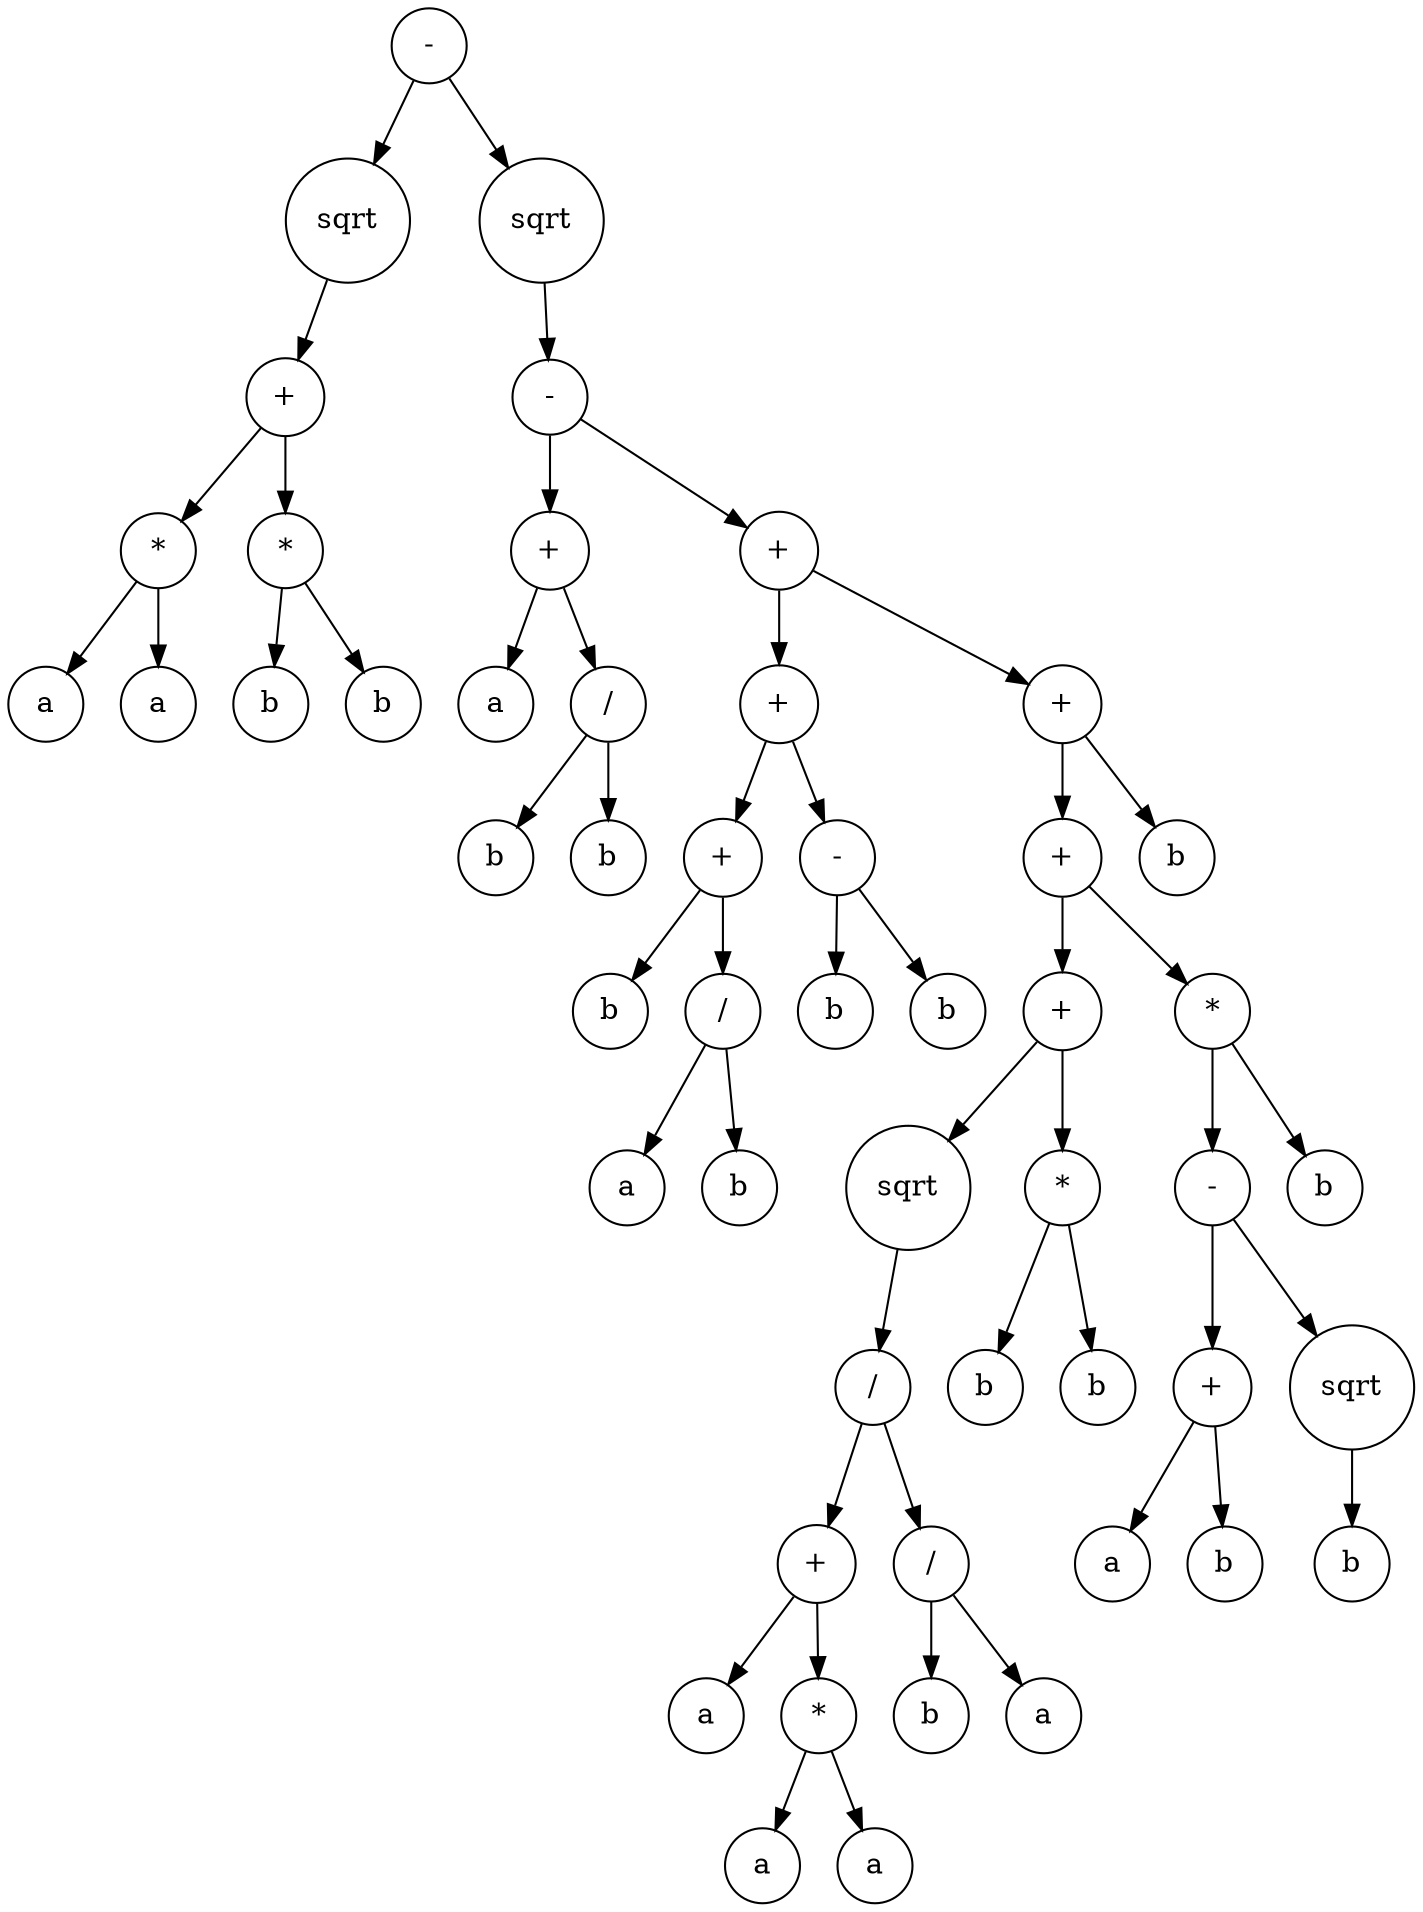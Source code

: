 digraph g {
graph [ordering=out];
node [shape=circle];
n[label = "-"];
n0[label = "sqrt"];
n00[label = "+"];
n000[label = "*"];
n0000[label = "a"];
n000 -> n0000;
n0001[label = "a"];
n000 -> n0001;
n00 -> n000;
n001[label = "*"];
n0010[label = "b"];
n001 -> n0010;
n0011[label = "b"];
n001 -> n0011;
n00 -> n001;
n0 -> n00;
n -> n0;
n1[label = "sqrt"];
n10[label = "-"];
n100[label = "+"];
n1000[label = "a"];
n100 -> n1000;
n1001[label = "/"];
n10010[label = "b"];
n1001 -> n10010;
n10011[label = "b"];
n1001 -> n10011;
n100 -> n1001;
n10 -> n100;
n101[label = "+"];
n1010[label = "+"];
n10100[label = "+"];
n101000[label = "b"];
n10100 -> n101000;
n101001[label = "/"];
n1010010[label = "a"];
n101001 -> n1010010;
n1010011[label = "b"];
n101001 -> n1010011;
n10100 -> n101001;
n1010 -> n10100;
n10101[label = "-"];
n101010[label = "b"];
n10101 -> n101010;
n101011[label = "b"];
n10101 -> n101011;
n1010 -> n10101;
n101 -> n1010;
n1011[label = "+"];
n10110[label = "+"];
n101100[label = "+"];
n1011000[label = "sqrt"];
n10110000[label = "/"];
n101100000[label = "+"];
n1011000000[label = "a"];
n101100000 -> n1011000000;
n1011000001[label = "*"];
n10110000010[label = "a"];
n1011000001 -> n10110000010;
n10110000011[label = "a"];
n1011000001 -> n10110000011;
n101100000 -> n1011000001;
n10110000 -> n101100000;
n101100001[label = "/"];
n1011000010[label = "b"];
n101100001 -> n1011000010;
n1011000011[label = "a"];
n101100001 -> n1011000011;
n10110000 -> n101100001;
n1011000 -> n10110000;
n101100 -> n1011000;
n1011001[label = "*"];
n10110010[label = "b"];
n1011001 -> n10110010;
n10110011[label = "b"];
n1011001 -> n10110011;
n101100 -> n1011001;
n10110 -> n101100;
n101101[label = "*"];
n1011010[label = "-"];
n10110100[label = "+"];
n101101000[label = "a"];
n10110100 -> n101101000;
n101101001[label = "b"];
n10110100 -> n101101001;
n1011010 -> n10110100;
n10110101[label = "sqrt"];
n101101010[label = "b"];
n10110101 -> n101101010;
n1011010 -> n10110101;
n101101 -> n1011010;
n1011011[label = "b"];
n101101 -> n1011011;
n10110 -> n101101;
n1011 -> n10110;
n10111[label = "b"];
n1011 -> n10111;
n101 -> n1011;
n10 -> n101;
n1 -> n10;
n -> n1;
}
